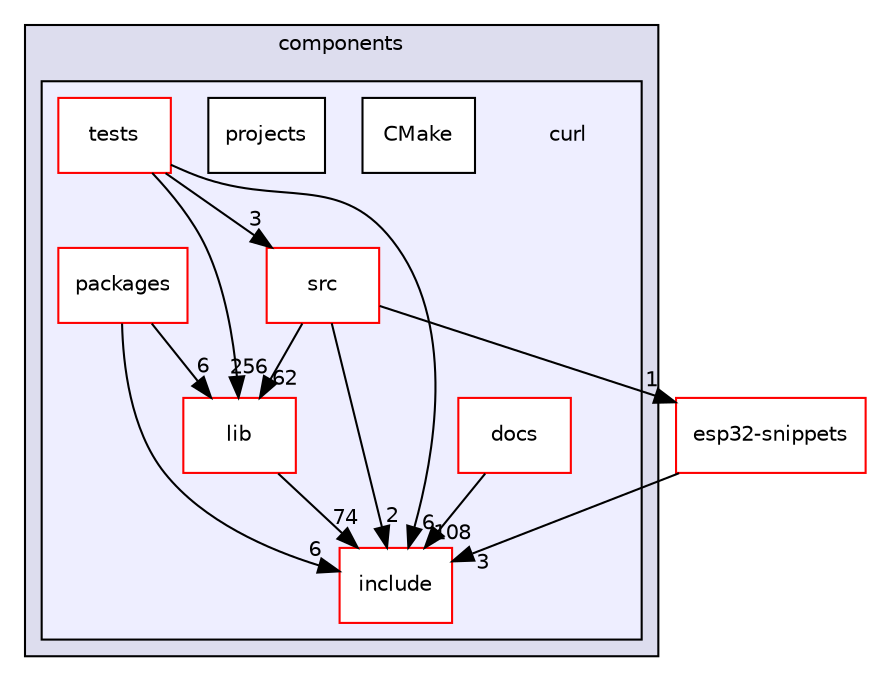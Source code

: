 digraph "components/curl" {
  compound=true
  node [ fontsize="10", fontname="Helvetica"];
  edge [ labelfontsize="10", labelfontname="Helvetica"];
  subgraph clusterdir_409f97388efe006bc3438b95e9edef48 {
    graph [ bgcolor="#ddddee", pencolor="black", label="components" fontname="Helvetica", fontsize="10", URL="dir_409f97388efe006bc3438b95e9edef48.html"]
  subgraph clusterdir_e9014474357f0c50c4c87dd9066e36b7 {
    graph [ bgcolor="#eeeeff", pencolor="black", label="" URL="dir_e9014474357f0c50c4c87dd9066e36b7.html"];
    dir_e9014474357f0c50c4c87dd9066e36b7 [shape=plaintext label="curl"];
    dir_1aee6a7931263678ce590f8b2be7c607 [shape=box label="CMake" color="black" fillcolor="white" style="filled" URL="dir_1aee6a7931263678ce590f8b2be7c607.html"];
    dir_6131665f531068ff14c6d07cb1603296 [shape=box label="docs" color="red" fillcolor="white" style="filled" URL="dir_6131665f531068ff14c6d07cb1603296.html"];
    dir_cd676b23329fa89648a4b0e59818ada0 [shape=box label="include" color="red" fillcolor="white" style="filled" URL="dir_cd676b23329fa89648a4b0e59818ada0.html"];
    dir_efb6013f246e7f8b3181c5014844a411 [shape=box label="lib" color="red" fillcolor="white" style="filled" URL="dir_efb6013f246e7f8b3181c5014844a411.html"];
    dir_5ce43ce82f788d8c5349594ceb85d464 [shape=box label="packages" color="red" fillcolor="white" style="filled" URL="dir_5ce43ce82f788d8c5349594ceb85d464.html"];
    dir_de168b3213e0d764643edcdb15755cb6 [shape=box label="projects" color="black" fillcolor="white" style="filled" URL="dir_de168b3213e0d764643edcdb15755cb6.html"];
    dir_de8890eb3c13f5eefbce6670d44ad2e7 [shape=box label="src" color="red" fillcolor="white" style="filled" URL="dir_de8890eb3c13f5eefbce6670d44ad2e7.html"];
    dir_c8a2a421f641dc9212666197c7c3274f [shape=box label="tests" color="red" fillcolor="white" style="filled" URL="dir_c8a2a421f641dc9212666197c7c3274f.html"];
  }
  }
  dir_2b66d65f09a100230911d819a169d69c [shape=box label="esp32-snippets" fillcolor="white" style="filled" color="red" URL="dir_2b66d65f09a100230911d819a169d69c.html"];
  dir_5ce43ce82f788d8c5349594ceb85d464->dir_efb6013f246e7f8b3181c5014844a411 [headlabel="6", labeldistance=1.5 headhref="dir_000026_000008.html"];
  dir_5ce43ce82f788d8c5349594ceb85d464->dir_cd676b23329fa89648a4b0e59818ada0 [headlabel="6", labeldistance=1.5 headhref="dir_000026_000015.html"];
  dir_6131665f531068ff14c6d07cb1603296->dir_cd676b23329fa89648a4b0e59818ada0 [headlabel="108", labeldistance=1.5 headhref="dir_000003_000015.html"];
  dir_efb6013f246e7f8b3181c5014844a411->dir_cd676b23329fa89648a4b0e59818ada0 [headlabel="74", labeldistance=1.5 headhref="dir_000008_000015.html"];
  dir_c8a2a421f641dc9212666197c7c3274f->dir_efb6013f246e7f8b3181c5014844a411 [headlabel="256", labeldistance=1.5 headhref="dir_000010_000008.html"];
  dir_c8a2a421f641dc9212666197c7c3274f->dir_cd676b23329fa89648a4b0e59818ada0 [headlabel="6", labeldistance=1.5 headhref="dir_000010_000015.html"];
  dir_c8a2a421f641dc9212666197c7c3274f->dir_de8890eb3c13f5eefbce6670d44ad2e7 [headlabel="3", labeldistance=1.5 headhref="dir_000010_000009.html"];
  dir_de8890eb3c13f5eefbce6670d44ad2e7->dir_efb6013f246e7f8b3181c5014844a411 [headlabel="62", labeldistance=1.5 headhref="dir_000009_000008.html"];
  dir_de8890eb3c13f5eefbce6670d44ad2e7->dir_cd676b23329fa89648a4b0e59818ada0 [headlabel="2", labeldistance=1.5 headhref="dir_000009_000015.html"];
  dir_de8890eb3c13f5eefbce6670d44ad2e7->dir_2b66d65f09a100230911d819a169d69c [headlabel="1", labeldistance=1.5 headhref="dir_000009_000017.html"];
  dir_2b66d65f09a100230911d819a169d69c->dir_cd676b23329fa89648a4b0e59818ada0 [headlabel="3", labeldistance=1.5 headhref="dir_000017_000015.html"];
}

